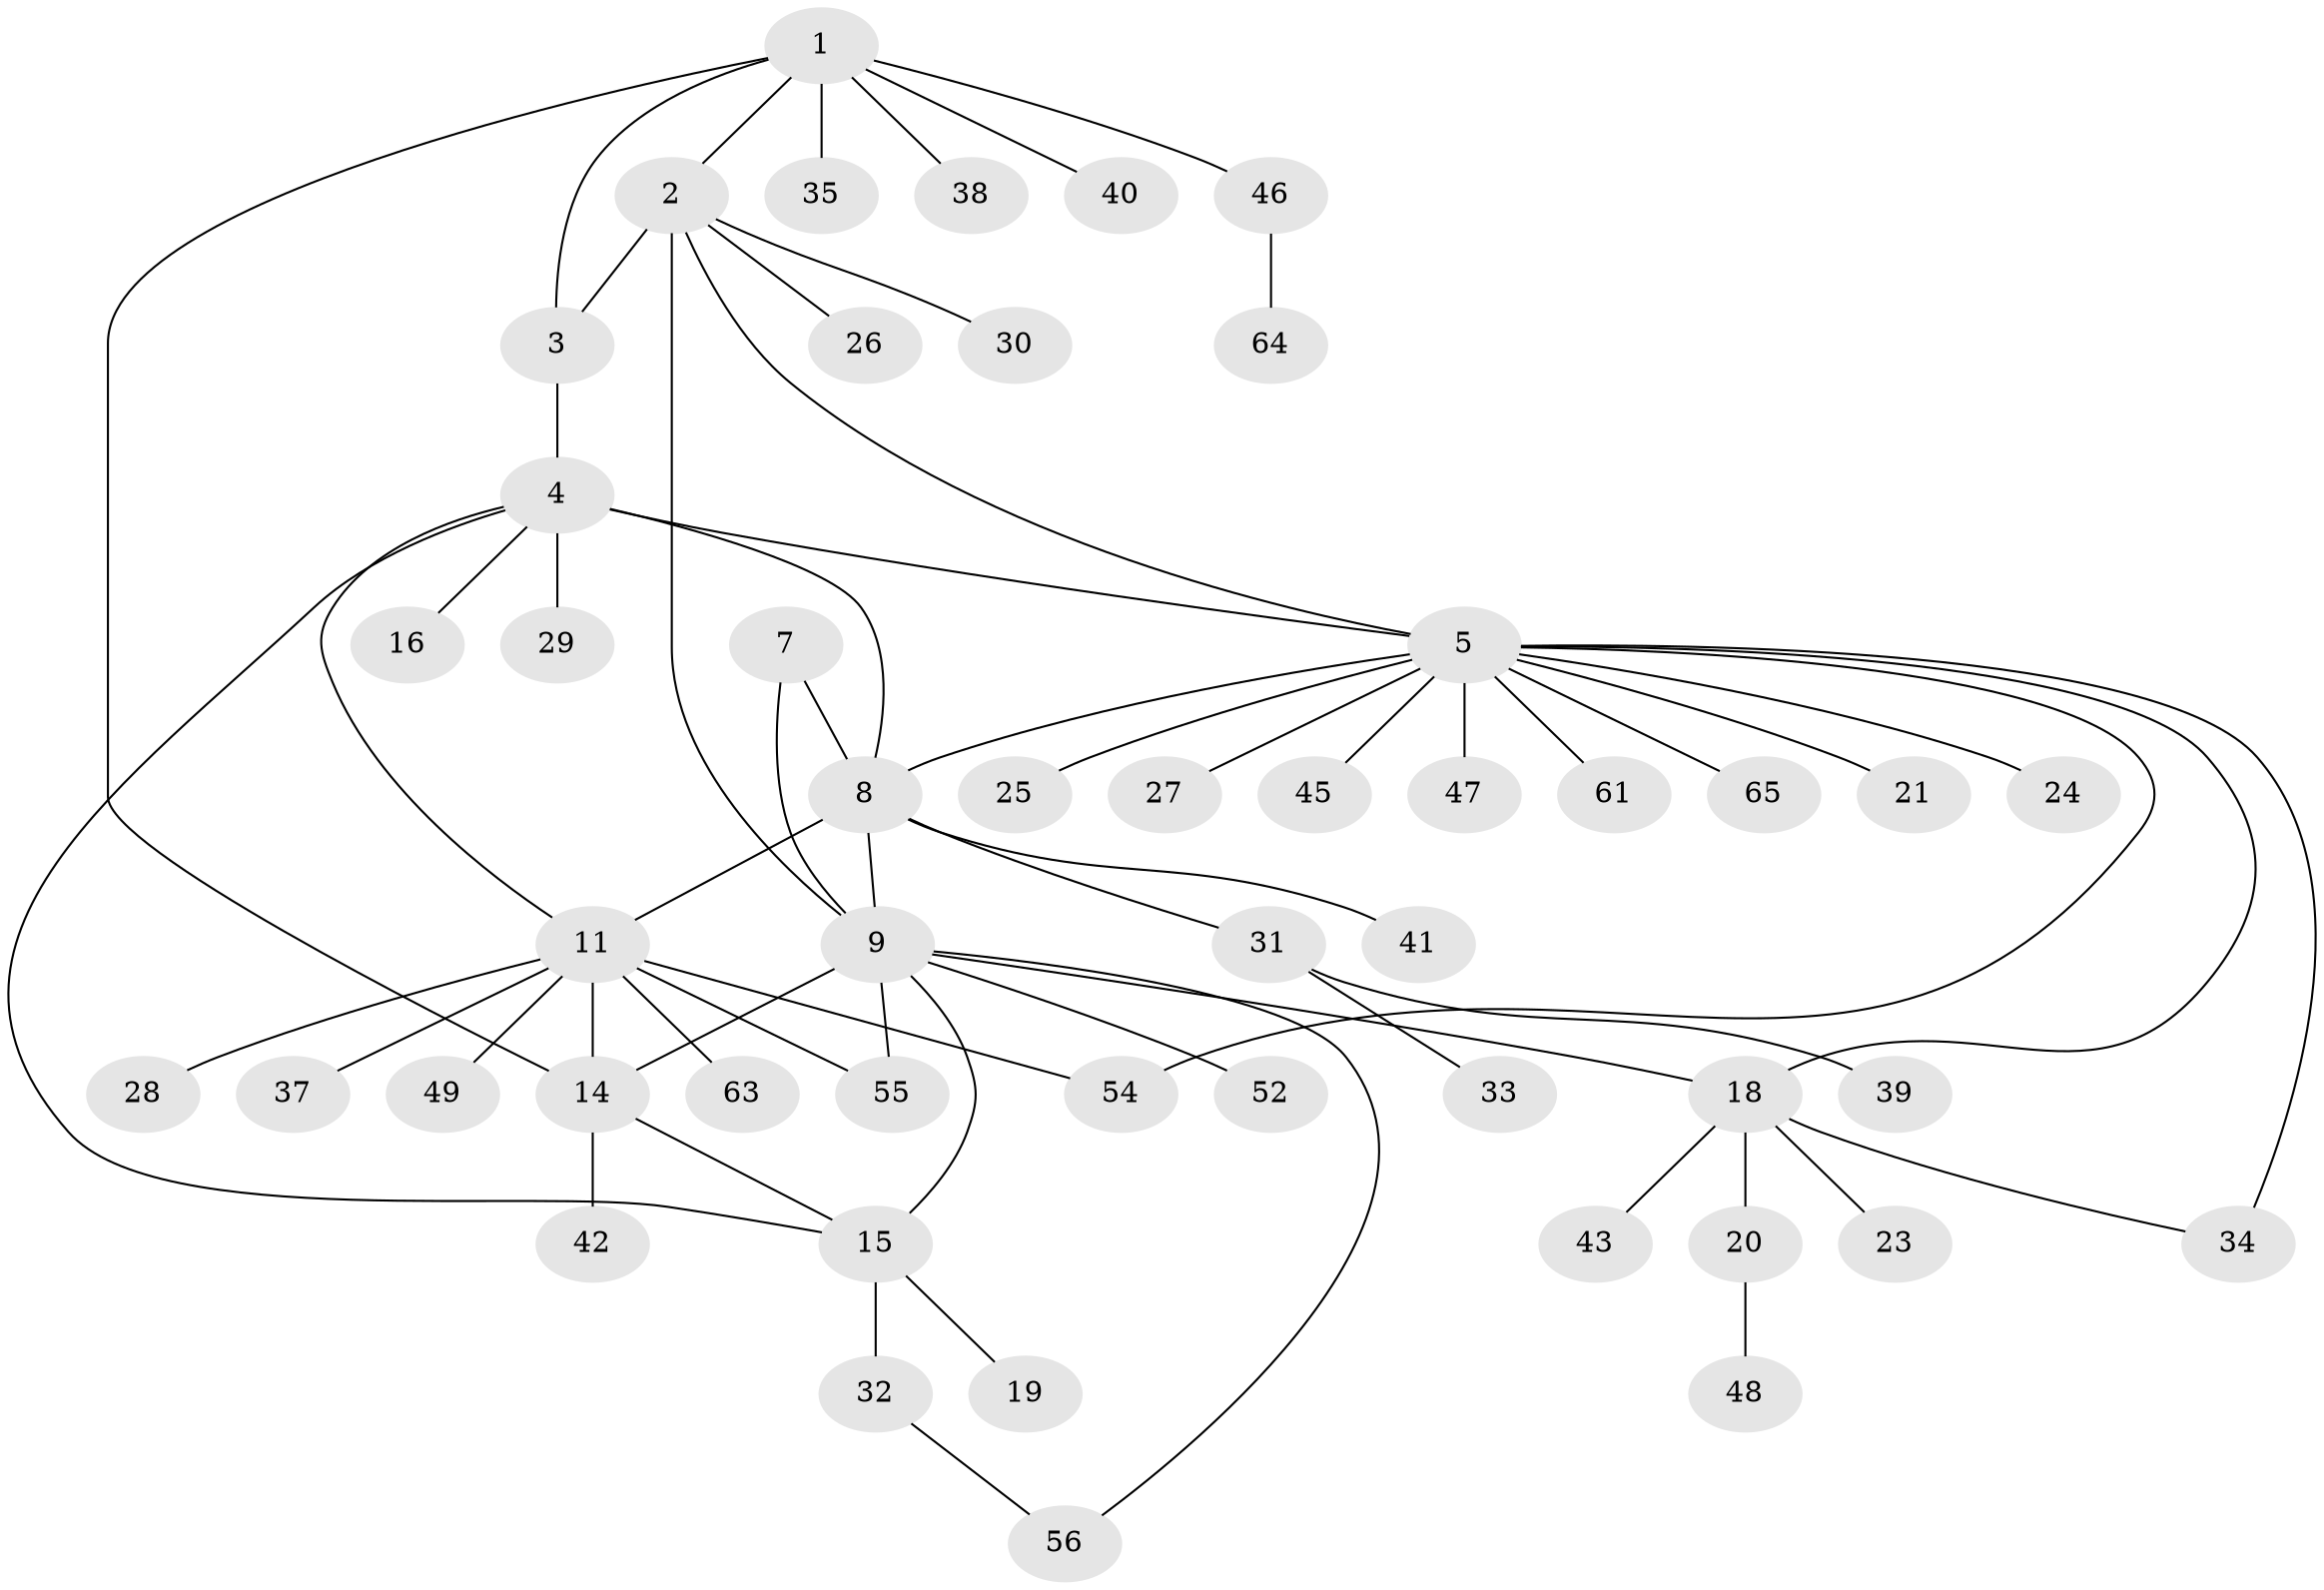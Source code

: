 // Generated by graph-tools (version 1.1) at 2025/52/02/27/25 19:52:17]
// undirected, 49 vertices, 63 edges
graph export_dot {
graph [start="1"]
  node [color=gray90,style=filled];
  1 [super="+17"];
  2 [super="+50"];
  3 [super="+58"];
  4 [super="+10"];
  5 [super="+6"];
  7;
  8 [super="+12"];
  9 [super="+13"];
  11 [super="+60"];
  14 [super="+62"];
  15 [super="+57"];
  16;
  18 [super="+22"];
  19;
  20;
  21;
  23;
  24;
  25;
  26;
  27;
  28;
  29;
  30;
  31 [super="+66"];
  32;
  33;
  34 [super="+36"];
  35;
  37;
  38 [super="+59"];
  39 [super="+44"];
  40;
  41;
  42;
  43;
  45;
  46 [super="+53"];
  47;
  48 [super="+51"];
  49;
  52;
  54;
  55;
  56;
  61;
  63;
  64;
  65;
  1 -- 2;
  1 -- 3;
  1 -- 14;
  1 -- 35;
  1 -- 40;
  1 -- 46;
  1 -- 38;
  2 -- 3;
  2 -- 9;
  2 -- 26;
  2 -- 30;
  2 -- 5;
  3 -- 4;
  4 -- 5 [weight=2];
  4 -- 15;
  4 -- 16;
  4 -- 8;
  4 -- 11;
  4 -- 29;
  5 -- 21;
  5 -- 24;
  5 -- 25;
  5 -- 27;
  5 -- 47;
  5 -- 54;
  5 -- 61;
  5 -- 65;
  5 -- 8;
  5 -- 45;
  5 -- 18;
  5 -- 34;
  7 -- 8;
  7 -- 9;
  8 -- 9;
  8 -- 31;
  8 -- 41;
  8 -- 11;
  9 -- 18;
  9 -- 56;
  9 -- 14 [weight=2];
  9 -- 52;
  9 -- 55;
  9 -- 15;
  11 -- 14;
  11 -- 28;
  11 -- 37;
  11 -- 49;
  11 -- 54;
  11 -- 55;
  11 -- 63;
  14 -- 15;
  14 -- 42;
  15 -- 19;
  15 -- 32;
  18 -- 20;
  18 -- 23;
  18 -- 34;
  18 -- 43;
  20 -- 48;
  31 -- 33;
  31 -- 39;
  32 -- 56;
  46 -- 64;
}

